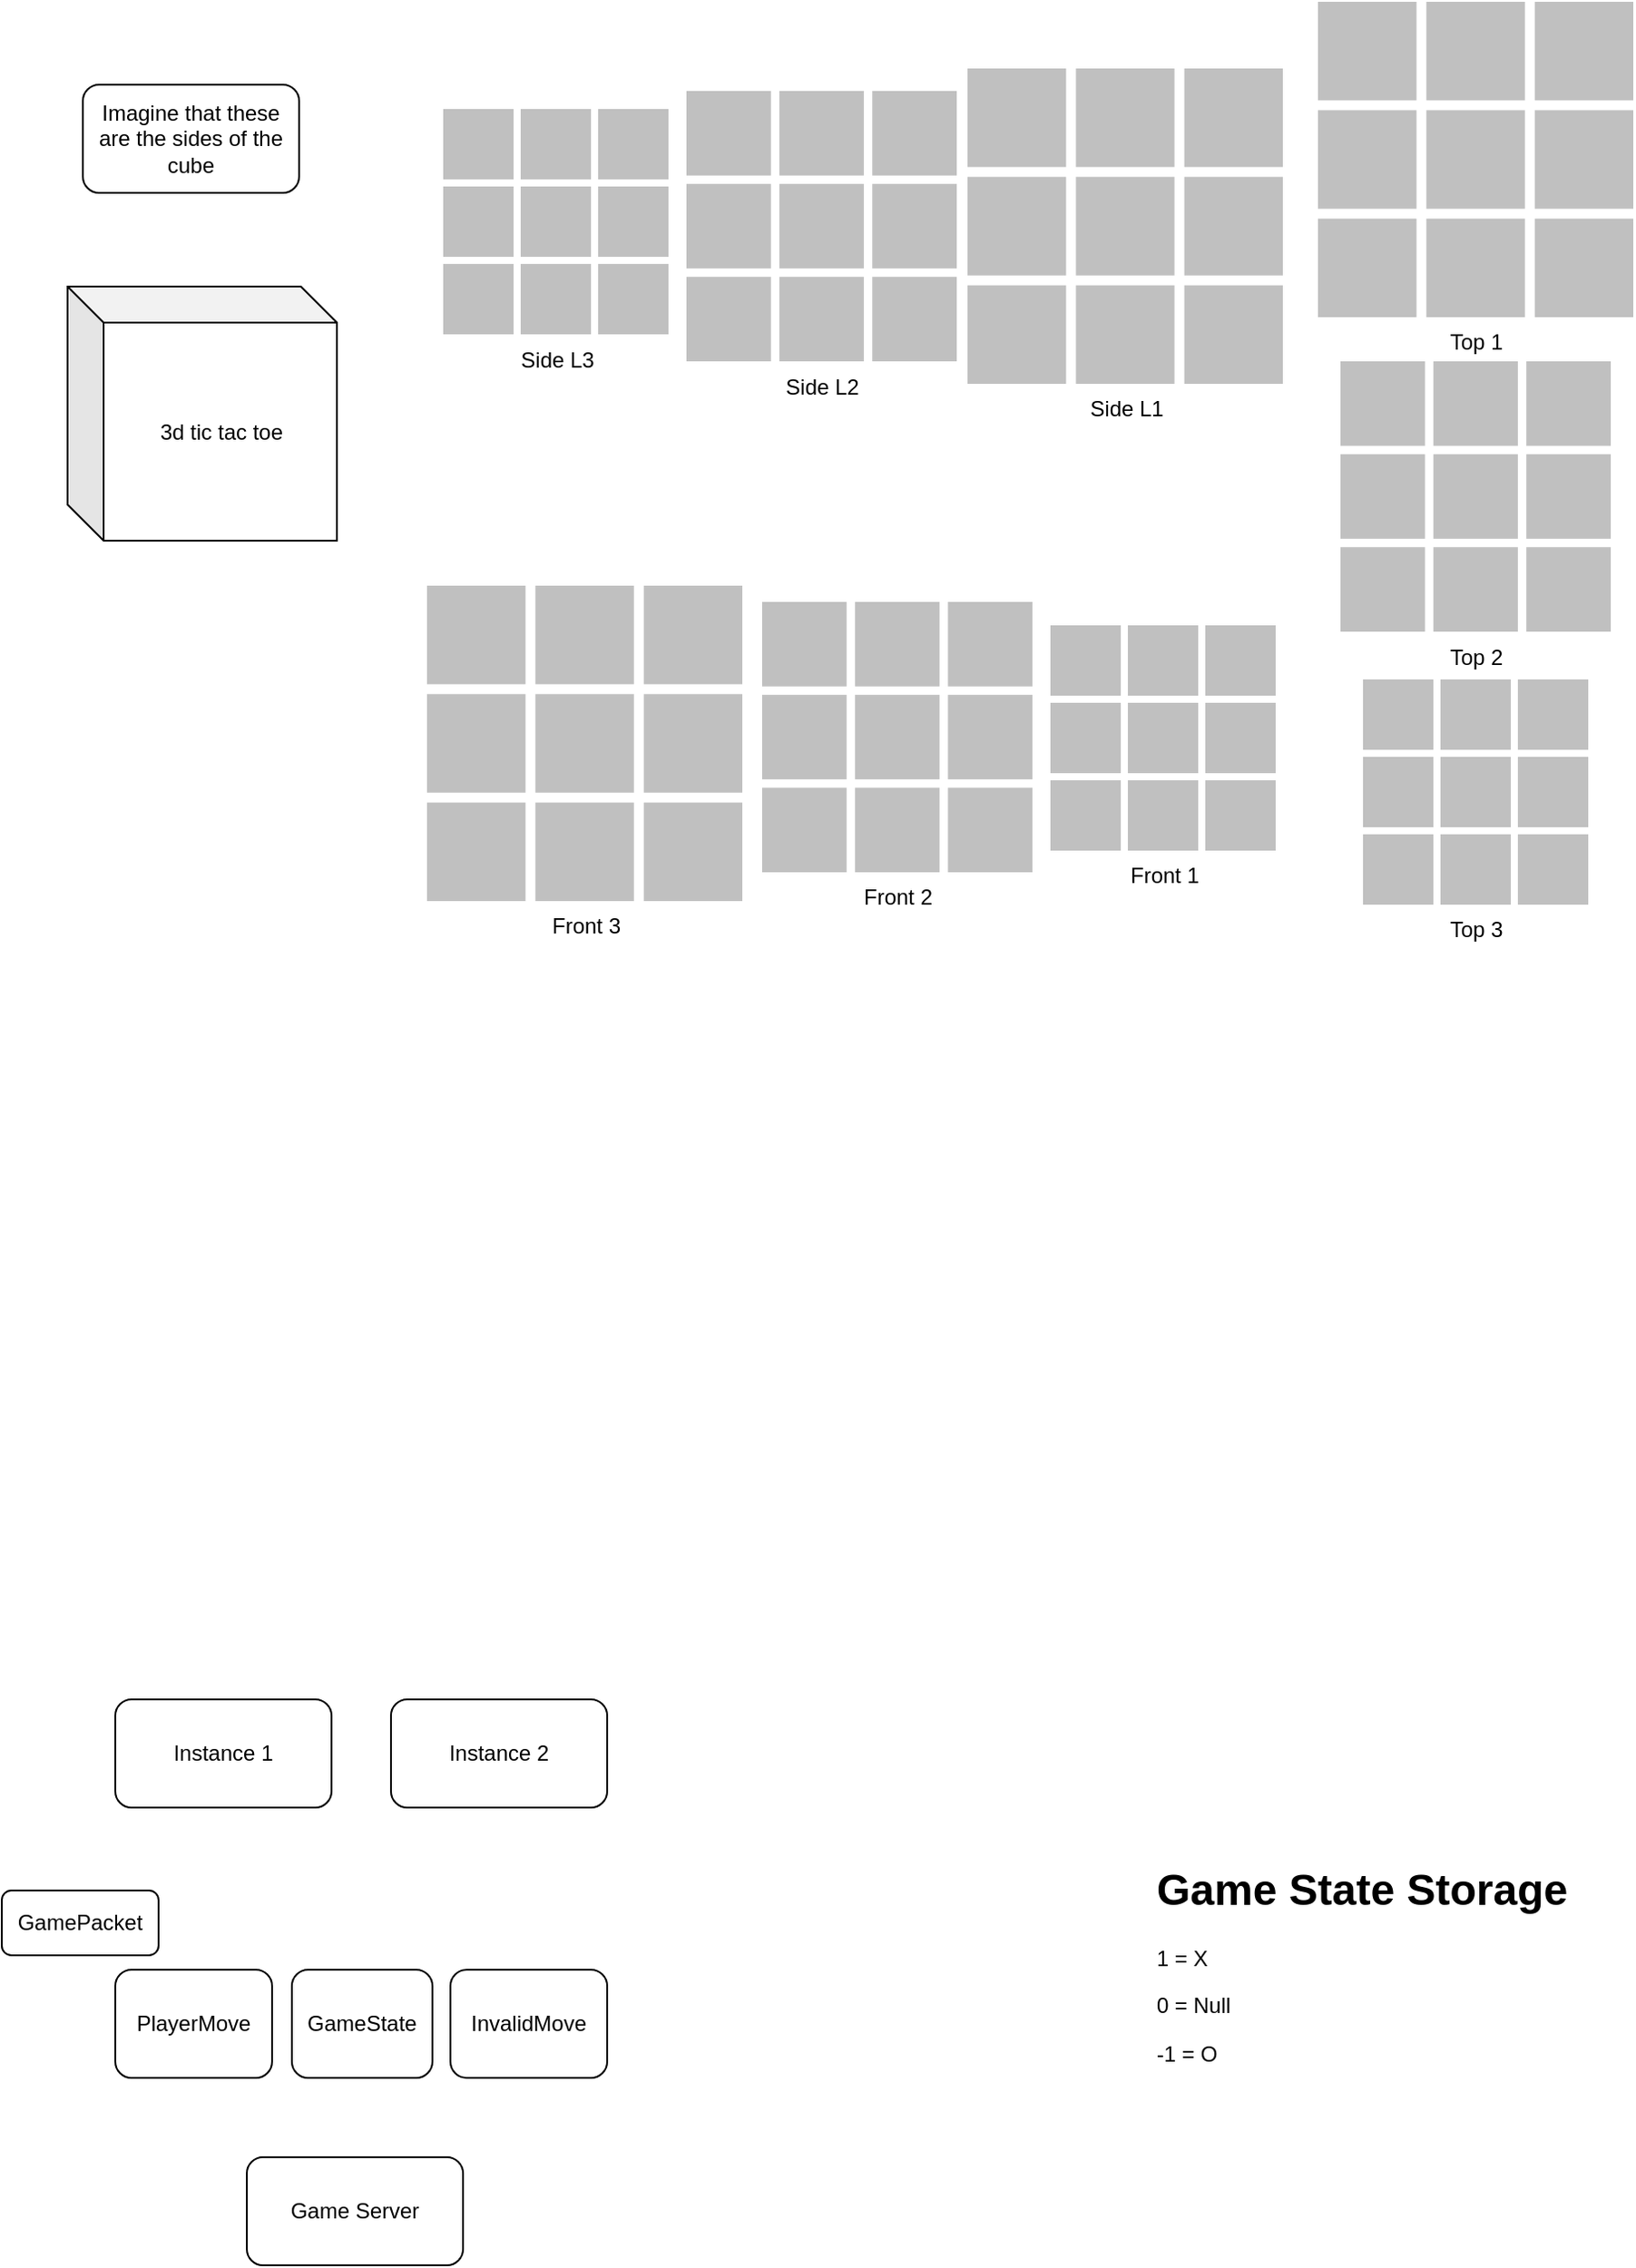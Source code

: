 <mxfile version="21.6.1" type="device">
  <diagram name="Page-1" id="dP1O_p-0g8a1WRhFK7fN">
    <mxGraphModel dx="1190" dy="911" grid="0" gridSize="10" guides="1" tooltips="1" connect="1" arrows="1" fold="1" page="1" pageScale="1" pageWidth="1100" pageHeight="850" math="0" shadow="0">
      <root>
        <mxCell id="0" />
        <mxCell id="1" parent="0" />
        <mxCell id="4pME_u2XS22YY2MUiVFc-9" value="Front 1" style="html=1;verticalLabelPosition=bottom;labelBackgroundColor=#ffffff;verticalAlign=top;shadow=0;dashed=0;strokeWidth=1;shape=mxgraph.ios7ui.iconGrid;fillColor=#c0c0c0;gridSize=3,3;" vertex="1" parent="1">
          <mxGeometry x="602" y="363" width="125" height="125" as="geometry" />
        </mxCell>
        <mxCell id="4pME_u2XS22YY2MUiVFc-12" value="3d tic tac toe" style="shape=cube;whiteSpace=wrap;html=1;boundedLbl=1;backgroundOutline=1;darkOpacity=0.05;darkOpacity2=0.1;" vertex="1" parent="1">
          <mxGeometry x="56.5" y="175" width="149.5" height="141" as="geometry" />
        </mxCell>
        <mxCell id="4pME_u2XS22YY2MUiVFc-13" value="Imagine that these are the sides of the cube" style="rounded=1;whiteSpace=wrap;html=1;" vertex="1" parent="1">
          <mxGeometry x="65" y="63" width="120" height="60" as="geometry" />
        </mxCell>
        <mxCell id="4pME_u2XS22YY2MUiVFc-24" value="Front 2" style="html=1;verticalLabelPosition=bottom;labelBackgroundColor=#ffffff;verticalAlign=top;shadow=0;dashed=0;strokeWidth=1;shape=mxgraph.ios7ui.iconGrid;fillColor=#c0c0c0;gridSize=3,3;" vertex="1" parent="1">
          <mxGeometry x="442" y="350" width="150" height="150" as="geometry" />
        </mxCell>
        <mxCell id="4pME_u2XS22YY2MUiVFc-32" value="Front 3" style="html=1;verticalLabelPosition=bottom;labelBackgroundColor=#ffffff;verticalAlign=top;shadow=0;dashed=0;strokeWidth=1;shape=mxgraph.ios7ui.iconGrid;fillColor=#c0c0c0;gridSize=3,3;" vertex="1" parent="1">
          <mxGeometry x="256" y="341" width="175" height="175" as="geometry" />
        </mxCell>
        <mxCell id="4pME_u2XS22YY2MUiVFc-33" value="Instance 1" style="rounded=1;whiteSpace=wrap;html=1;" vertex="1" parent="1">
          <mxGeometry x="83" y="959" width="120" height="60" as="geometry" />
        </mxCell>
        <mxCell id="4pME_u2XS22YY2MUiVFc-34" value="Instance 2" style="rounded=1;whiteSpace=wrap;html=1;" vertex="1" parent="1">
          <mxGeometry x="236" y="959" width="120" height="60" as="geometry" />
        </mxCell>
        <mxCell id="4pME_u2XS22YY2MUiVFc-35" value="Game Server" style="rounded=1;whiteSpace=wrap;html=1;" vertex="1" parent="1">
          <mxGeometry x="156" y="1213" width="120" height="60" as="geometry" />
        </mxCell>
        <mxCell id="4pME_u2XS22YY2MUiVFc-36" value="GameState" style="rounded=1;whiteSpace=wrap;html=1;" vertex="1" parent="1">
          <mxGeometry x="181" y="1109" width="78" height="60" as="geometry" />
        </mxCell>
        <mxCell id="4pME_u2XS22YY2MUiVFc-37" value="PlayerMove" style="rounded=1;whiteSpace=wrap;html=1;" vertex="1" parent="1">
          <mxGeometry x="83" y="1109" width="87" height="60" as="geometry" />
        </mxCell>
        <mxCell id="4pME_u2XS22YY2MUiVFc-38" value="InvalidMove" style="rounded=1;whiteSpace=wrap;html=1;" vertex="1" parent="1">
          <mxGeometry x="269" y="1109" width="87" height="60" as="geometry" />
        </mxCell>
        <mxCell id="4pME_u2XS22YY2MUiVFc-39" value="&lt;h1&gt;Game State Storage&lt;/h1&gt;&lt;p&gt;1 = X&lt;/p&gt;&lt;p&gt;0 = Null&lt;/p&gt;&lt;p&gt;-1 = O&lt;/p&gt;" style="text;html=1;strokeColor=none;fillColor=none;spacing=5;spacingTop=-20;whiteSpace=wrap;overflow=hidden;rounded=0;" vertex="1" parent="1">
          <mxGeometry x="656" y="1045" width="261" height="145" as="geometry" />
        </mxCell>
        <mxCell id="4pME_u2XS22YY2MUiVFc-40" value="GamePacket" style="rounded=1;whiteSpace=wrap;html=1;" vertex="1" parent="1">
          <mxGeometry x="20" y="1065" width="87" height="36" as="geometry" />
        </mxCell>
        <mxCell id="4pME_u2XS22YY2MUiVFc-41" value="Top 3" style="html=1;verticalLabelPosition=bottom;labelBackgroundColor=#ffffff;verticalAlign=top;shadow=0;dashed=0;strokeWidth=1;shape=mxgraph.ios7ui.iconGrid;fillColor=#c0c0c0;gridSize=3,3;" vertex="1" parent="1">
          <mxGeometry x="775.5" y="393" width="125" height="125" as="geometry" />
        </mxCell>
        <mxCell id="4pME_u2XS22YY2MUiVFc-42" value="Top 2" style="html=1;verticalLabelPosition=bottom;labelBackgroundColor=#ffffff;verticalAlign=top;shadow=0;dashed=0;strokeWidth=1;shape=mxgraph.ios7ui.iconGrid;fillColor=#c0c0c0;gridSize=3,3;" vertex="1" parent="1">
          <mxGeometry x="763" y="216.5" width="150" height="150" as="geometry" />
        </mxCell>
        <mxCell id="4pME_u2XS22YY2MUiVFc-43" value="Top 1" style="html=1;verticalLabelPosition=bottom;labelBackgroundColor=#ffffff;verticalAlign=top;shadow=0;dashed=0;strokeWidth=1;shape=mxgraph.ios7ui.iconGrid;fillColor=#c0c0c0;gridSize=3,3;" vertex="1" parent="1">
          <mxGeometry x="750.5" y="17" width="175" height="175" as="geometry" />
        </mxCell>
        <mxCell id="4pME_u2XS22YY2MUiVFc-44" value="Side L3" style="html=1;verticalLabelPosition=bottom;labelBackgroundColor=#ffffff;verticalAlign=top;shadow=0;dashed=0;strokeWidth=1;shape=mxgraph.ios7ui.iconGrid;fillColor=#c0c0c0;gridSize=3,3;" vertex="1" parent="1">
          <mxGeometry x="265" y="76.5" width="125" height="125" as="geometry" />
        </mxCell>
        <mxCell id="4pME_u2XS22YY2MUiVFc-45" value="Side L2" style="html=1;verticalLabelPosition=bottom;labelBackgroundColor=#ffffff;verticalAlign=top;shadow=0;dashed=0;strokeWidth=1;shape=mxgraph.ios7ui.iconGrid;fillColor=#c0c0c0;gridSize=3,3;" vertex="1" parent="1">
          <mxGeometry x="400" y="66.5" width="150" height="150" as="geometry" />
        </mxCell>
        <mxCell id="4pME_u2XS22YY2MUiVFc-46" value="Side L1" style="html=1;verticalLabelPosition=bottom;labelBackgroundColor=#ffffff;verticalAlign=top;shadow=0;dashed=0;strokeWidth=1;shape=mxgraph.ios7ui.iconGrid;fillColor=#c0c0c0;gridSize=3,3;" vertex="1" parent="1">
          <mxGeometry x="556" y="54" width="175" height="175" as="geometry" />
        </mxCell>
      </root>
    </mxGraphModel>
  </diagram>
</mxfile>
